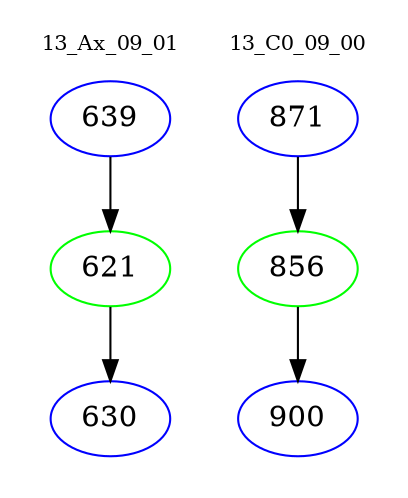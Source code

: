 digraph{
subgraph cluster_0 {
color = white
label = "13_Ax_09_01";
fontsize=10;
T0_639 [label="639", color="blue"]
T0_639 -> T0_621 [color="black"]
T0_621 [label="621", color="green"]
T0_621 -> T0_630 [color="black"]
T0_630 [label="630", color="blue"]
}
subgraph cluster_1 {
color = white
label = "13_C0_09_00";
fontsize=10;
T1_871 [label="871", color="blue"]
T1_871 -> T1_856 [color="black"]
T1_856 [label="856", color="green"]
T1_856 -> T1_900 [color="black"]
T1_900 [label="900", color="blue"]
}
}
